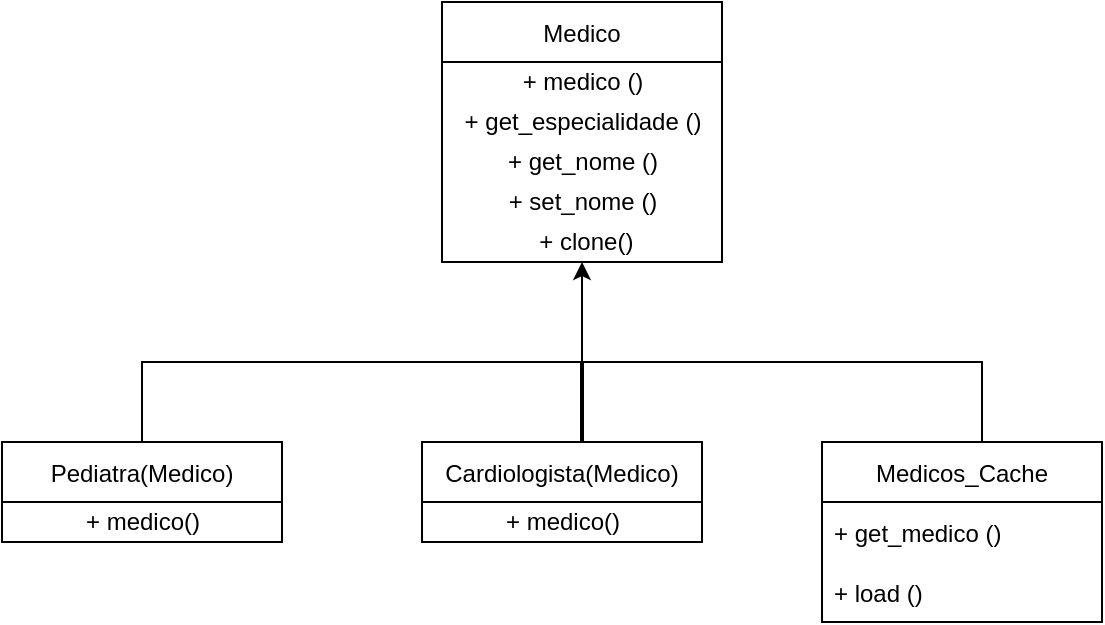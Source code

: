 <mxfile version="17.1.3" type="google"><diagram id="Usv__YCPIJ87BXvcgYp3" name="Page-1"><mxGraphModel dx="1673" dy="934" grid="1" gridSize="10" guides="1" tooltips="1" connect="1" arrows="1" fold="1" page="1" pageScale="1" pageWidth="827" pageHeight="1169" math="0" shadow="0"><root><mxCell id="0"/><mxCell id="1" parent="0"/><mxCell id="TYyCDBsS5GqyMNUIKZTn-10" value="Pediatra(Medico)" style="swimlane;fontStyle=0;childLayout=stackLayout;horizontal=1;startSize=30;horizontalStack=0;resizeParent=1;resizeParentMax=0;resizeLast=0;collapsible=1;marginBottom=0;" parent="1" vertex="1"><mxGeometry x="240" y="380" width="140" height="50" as="geometry"/></mxCell><mxCell id="TYyCDBsS5GqyMNUIKZTn-40" value="&lt;font style=&quot;vertical-align: inherit&quot;&gt;&lt;font style=&quot;vertical-align: inherit&quot;&gt;&lt;font style=&quot;vertical-align: inherit&quot;&gt;&lt;font style=&quot;vertical-align: inherit&quot;&gt;&lt;font style=&quot;vertical-align: inherit&quot;&gt;&lt;font style=&quot;vertical-align: inherit&quot;&gt;&lt;font style=&quot;vertical-align: inherit&quot;&gt;&lt;font style=&quot;vertical-align: inherit&quot;&gt;&lt;font style=&quot;vertical-align: inherit&quot;&gt;&lt;font style=&quot;vertical-align: inherit&quot;&gt;+ medico()&lt;/font&gt;&lt;/font&gt;&lt;/font&gt;&lt;/font&gt;&lt;/font&gt;&lt;/font&gt;&lt;/font&gt;&lt;/font&gt;&lt;/font&gt;&lt;/font&gt;" style="text;html=1;align=center;verticalAlign=middle;resizable=0;points=[];autosize=1;strokeColor=none;fillColor=none;" parent="TYyCDBsS5GqyMNUIKZTn-10" vertex="1"><mxGeometry y="30" width="140" height="20" as="geometry"/></mxCell><mxCell id="TYyCDBsS5GqyMNUIKZTn-14" value="Cardiologista(Medico)" style="swimlane;fontStyle=0;childLayout=stackLayout;horizontal=1;startSize=30;horizontalStack=0;resizeParent=1;resizeParentMax=0;resizeLast=0;collapsible=1;marginBottom=0;" parent="1" vertex="1"><mxGeometry x="450" y="380" width="140" height="50" as="geometry"/></mxCell><mxCell id="TYyCDBsS5GqyMNUIKZTn-41" value="&lt;font style=&quot;vertical-align: inherit&quot;&gt;&lt;font style=&quot;vertical-align: inherit&quot;&gt;+ medico()&lt;/font&gt;&lt;/font&gt;" style="text;html=1;align=center;verticalAlign=middle;resizable=0;points=[];autosize=1;strokeColor=none;fillColor=none;" parent="TYyCDBsS5GqyMNUIKZTn-14" vertex="1"><mxGeometry y="30" width="140" height="20" as="geometry"/></mxCell><mxCell id="TYyCDBsS5GqyMNUIKZTn-24" value="Medico" style="swimlane;fontStyle=0;childLayout=stackLayout;horizontal=1;startSize=30;horizontalStack=0;resizeParent=1;resizeParentMax=0;resizeLast=0;collapsible=1;marginBottom=0;" parent="1" vertex="1"><mxGeometry x="460" y="160" width="140" height="130" as="geometry"/></mxCell><mxCell id="Z-tR_-vevjpdy-4VLBA9-5" value="+ medico ()" style="text;html=1;align=center;verticalAlign=middle;resizable=0;points=[];autosize=1;strokeColor=none;fillColor=none;" vertex="1" parent="TYyCDBsS5GqyMNUIKZTn-24"><mxGeometry y="30" width="140" height="20" as="geometry"/></mxCell><mxCell id="Z-tR_-vevjpdy-4VLBA9-7" value="+ get_especialidade ()" style="text;html=1;align=center;verticalAlign=middle;resizable=0;points=[];autosize=1;strokeColor=none;fillColor=none;" vertex="1" parent="TYyCDBsS5GqyMNUIKZTn-24"><mxGeometry y="50" width="140" height="20" as="geometry"/></mxCell><mxCell id="Z-tR_-vevjpdy-4VLBA9-4" value="+ get_nome ()" style="text;html=1;align=center;verticalAlign=middle;resizable=0;points=[];autosize=1;strokeColor=none;fillColor=none;" vertex="1" parent="TYyCDBsS5GqyMNUIKZTn-24"><mxGeometry y="70" width="140" height="20" as="geometry"/></mxCell><mxCell id="Z-tR_-vevjpdy-4VLBA9-8" value="+ set_nome ()" style="text;html=1;align=center;verticalAlign=middle;resizable=0;points=[];autosize=1;strokeColor=none;fillColor=none;" vertex="1" parent="TYyCDBsS5GqyMNUIKZTn-24"><mxGeometry y="90" width="140" height="20" as="geometry"/></mxCell><mxCell id="Z-tR_-vevjpdy-4VLBA9-6" value="&amp;nbsp;+ clone()" style="text;html=1;align=center;verticalAlign=middle;resizable=0;points=[];autosize=1;strokeColor=none;fillColor=none;" vertex="1" parent="TYyCDBsS5GqyMNUIKZTn-24"><mxGeometry y="110" width="140" height="20" as="geometry"/></mxCell><mxCell id="Z-tR_-vevjpdy-4VLBA9-9" value="Medicos_Cache" style="swimlane;fontStyle=0;childLayout=stackLayout;horizontal=1;startSize=30;horizontalStack=0;resizeParent=1;resizeParentMax=0;resizeLast=0;collapsible=1;marginBottom=0;" vertex="1" parent="1"><mxGeometry x="650" y="380" width="140" height="90" as="geometry"/></mxCell><mxCell id="Z-tR_-vevjpdy-4VLBA9-10" value="+ get_medico ()" style="text;strokeColor=none;fillColor=none;align=left;verticalAlign=middle;spacingLeft=4;spacingRight=4;overflow=hidden;points=[[0,0.5],[1,0.5]];portConstraint=eastwest;rotatable=0;" vertex="1" parent="Z-tR_-vevjpdy-4VLBA9-9"><mxGeometry y="30" width="140" height="30" as="geometry"/></mxCell><mxCell id="Z-tR_-vevjpdy-4VLBA9-11" value="+ load ()" style="text;strokeColor=none;fillColor=none;align=left;verticalAlign=middle;spacingLeft=4;spacingRight=4;overflow=hidden;points=[[0,0.5],[1,0.5]];portConstraint=eastwest;rotatable=0;" vertex="1" parent="Z-tR_-vevjpdy-4VLBA9-9"><mxGeometry y="60" width="140" height="30" as="geometry"/></mxCell><mxCell id="Z-tR_-vevjpdy-4VLBA9-17" value="" style="shape=partialRectangle;whiteSpace=wrap;html=1;bottom=1;right=1;left=1;top=0;fillColor=none;routingCenterX=-0.5;direction=west;" vertex="1" parent="1"><mxGeometry x="310" y="340" width="420" height="40" as="geometry"/></mxCell><mxCell id="Z-tR_-vevjpdy-4VLBA9-23" value="" style="edgeStyle=orthogonalEdgeStyle;rounded=0;orthogonalLoop=1;jettySize=auto;html=1;" edge="1" parent="1" source="Z-tR_-vevjpdy-4VLBA9-19" target="Z-tR_-vevjpdy-4VLBA9-6"><mxGeometry relative="1" as="geometry"/></mxCell><mxCell id="Z-tR_-vevjpdy-4VLBA9-19" value="" style="line;strokeWidth=2;html=1;direction=south;" vertex="1" parent="1"><mxGeometry x="525" y="340" width="10" height="40" as="geometry"/></mxCell></root></mxGraphModel></diagram></mxfile>